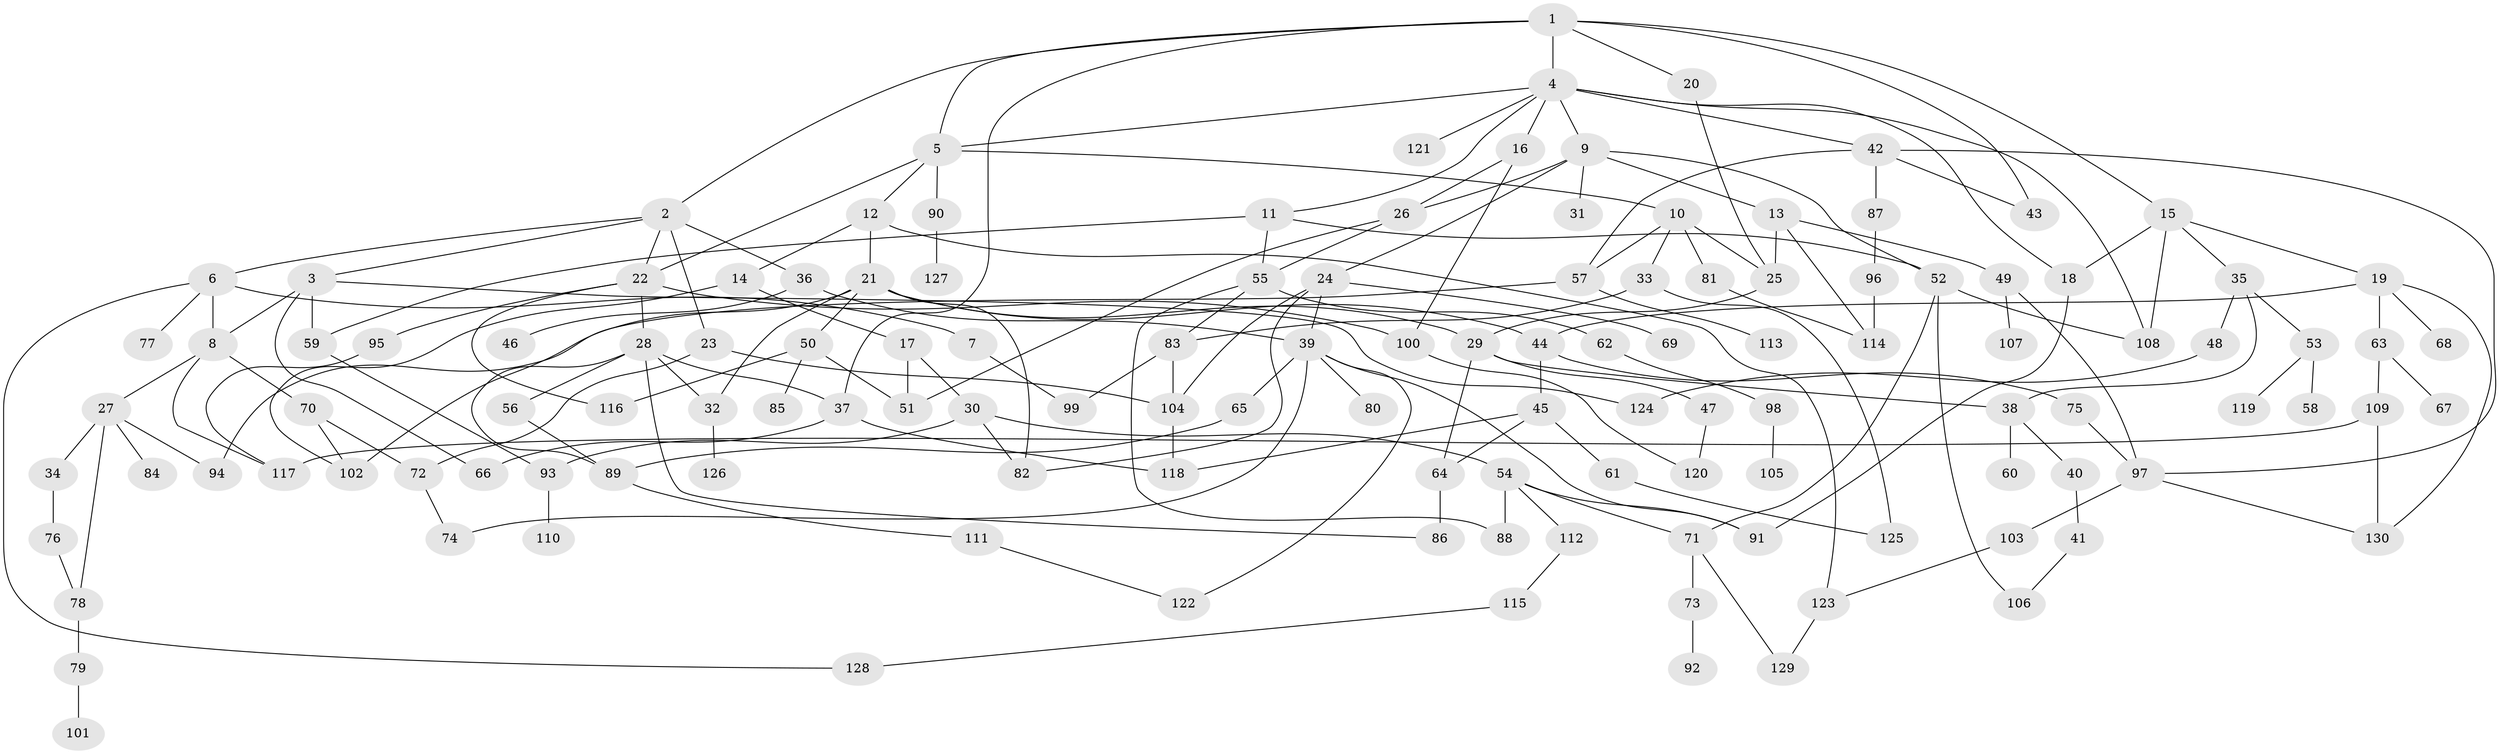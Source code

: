 // coarse degree distribution, {9: 0.05319148936170213, 5: 0.07446808510638298, 2: 0.2872340425531915, 6: 0.031914893617021274, 8: 0.010638297872340425, 4: 0.0851063829787234, 3: 0.18085106382978725, 10: 0.010638297872340425, 7: 0.05319148936170213, 1: 0.2127659574468085}
// Generated by graph-tools (version 1.1) at 2025/23/03/03/25 07:23:32]
// undirected, 130 vertices, 193 edges
graph export_dot {
graph [start="1"]
  node [color=gray90,style=filled];
  1;
  2;
  3;
  4;
  5;
  6;
  7;
  8;
  9;
  10;
  11;
  12;
  13;
  14;
  15;
  16;
  17;
  18;
  19;
  20;
  21;
  22;
  23;
  24;
  25;
  26;
  27;
  28;
  29;
  30;
  31;
  32;
  33;
  34;
  35;
  36;
  37;
  38;
  39;
  40;
  41;
  42;
  43;
  44;
  45;
  46;
  47;
  48;
  49;
  50;
  51;
  52;
  53;
  54;
  55;
  56;
  57;
  58;
  59;
  60;
  61;
  62;
  63;
  64;
  65;
  66;
  67;
  68;
  69;
  70;
  71;
  72;
  73;
  74;
  75;
  76;
  77;
  78;
  79;
  80;
  81;
  82;
  83;
  84;
  85;
  86;
  87;
  88;
  89;
  90;
  91;
  92;
  93;
  94;
  95;
  96;
  97;
  98;
  99;
  100;
  101;
  102;
  103;
  104;
  105;
  106;
  107;
  108;
  109;
  110;
  111;
  112;
  113;
  114;
  115;
  116;
  117;
  118;
  119;
  120;
  121;
  122;
  123;
  124;
  125;
  126;
  127;
  128;
  129;
  130;
  1 -- 2;
  1 -- 4;
  1 -- 15;
  1 -- 20;
  1 -- 37;
  1 -- 43;
  1 -- 5;
  2 -- 3;
  2 -- 6;
  2 -- 22;
  2 -- 23;
  2 -- 36;
  3 -- 59;
  3 -- 66;
  3 -- 124;
  3 -- 8;
  4 -- 5;
  4 -- 9;
  4 -- 11;
  4 -- 16;
  4 -- 18;
  4 -- 42;
  4 -- 108;
  4 -- 121;
  5 -- 10;
  5 -- 12;
  5 -- 90;
  5 -- 22;
  6 -- 7;
  6 -- 8;
  6 -- 77;
  6 -- 128;
  7 -- 99;
  8 -- 27;
  8 -- 70;
  8 -- 117;
  9 -- 13;
  9 -- 24;
  9 -- 31;
  9 -- 52;
  9 -- 26;
  10 -- 33;
  10 -- 57;
  10 -- 81;
  10 -- 25;
  11 -- 55;
  11 -- 52;
  11 -- 59;
  12 -- 14;
  12 -- 21;
  12 -- 123;
  13 -- 49;
  13 -- 114;
  13 -- 25;
  14 -- 17;
  14 -- 102;
  15 -- 19;
  15 -- 35;
  15 -- 18;
  15 -- 108;
  16 -- 26;
  16 -- 100;
  17 -- 30;
  17 -- 51;
  18 -- 91;
  19 -- 63;
  19 -- 68;
  19 -- 44;
  19 -- 130;
  20 -- 25;
  21 -- 29;
  21 -- 44;
  21 -- 50;
  21 -- 102;
  21 -- 82;
  21 -- 32;
  22 -- 28;
  22 -- 95;
  22 -- 100;
  22 -- 116;
  23 -- 104;
  23 -- 72;
  24 -- 39;
  24 -- 69;
  24 -- 82;
  24 -- 104;
  25 -- 29;
  26 -- 55;
  26 -- 51;
  27 -- 34;
  27 -- 84;
  27 -- 94;
  27 -- 78;
  28 -- 32;
  28 -- 37;
  28 -- 56;
  28 -- 86;
  28 -- 89;
  29 -- 47;
  29 -- 64;
  29 -- 38;
  30 -- 54;
  30 -- 82;
  30 -- 93;
  32 -- 126;
  33 -- 83;
  33 -- 125;
  34 -- 76;
  35 -- 38;
  35 -- 48;
  35 -- 53;
  36 -- 46;
  36 -- 39;
  37 -- 118;
  37 -- 66;
  38 -- 40;
  38 -- 60;
  39 -- 65;
  39 -- 80;
  39 -- 91;
  39 -- 122;
  39 -- 74;
  40 -- 41;
  41 -- 106;
  42 -- 43;
  42 -- 87;
  42 -- 97;
  42 -- 57;
  44 -- 45;
  44 -- 75;
  45 -- 61;
  45 -- 118;
  45 -- 64;
  47 -- 120;
  48 -- 124;
  49 -- 97;
  49 -- 107;
  50 -- 51;
  50 -- 85;
  50 -- 116;
  52 -- 71;
  52 -- 108;
  52 -- 106;
  53 -- 58;
  53 -- 119;
  54 -- 71;
  54 -- 88;
  54 -- 112;
  54 -- 91;
  55 -- 62;
  55 -- 83;
  55 -- 88;
  56 -- 89;
  57 -- 113;
  57 -- 94;
  59 -- 93;
  61 -- 125;
  62 -- 98;
  63 -- 67;
  63 -- 109;
  64 -- 86;
  65 -- 89;
  70 -- 72;
  70 -- 102;
  71 -- 73;
  71 -- 129;
  72 -- 74;
  73 -- 92;
  75 -- 97;
  76 -- 78;
  78 -- 79;
  79 -- 101;
  81 -- 114;
  83 -- 99;
  83 -- 104;
  87 -- 96;
  89 -- 111;
  90 -- 127;
  93 -- 110;
  95 -- 117;
  96 -- 114;
  97 -- 103;
  97 -- 130;
  98 -- 105;
  100 -- 120;
  103 -- 123;
  104 -- 118;
  109 -- 130;
  109 -- 117;
  111 -- 122;
  112 -- 115;
  115 -- 128;
  123 -- 129;
}
